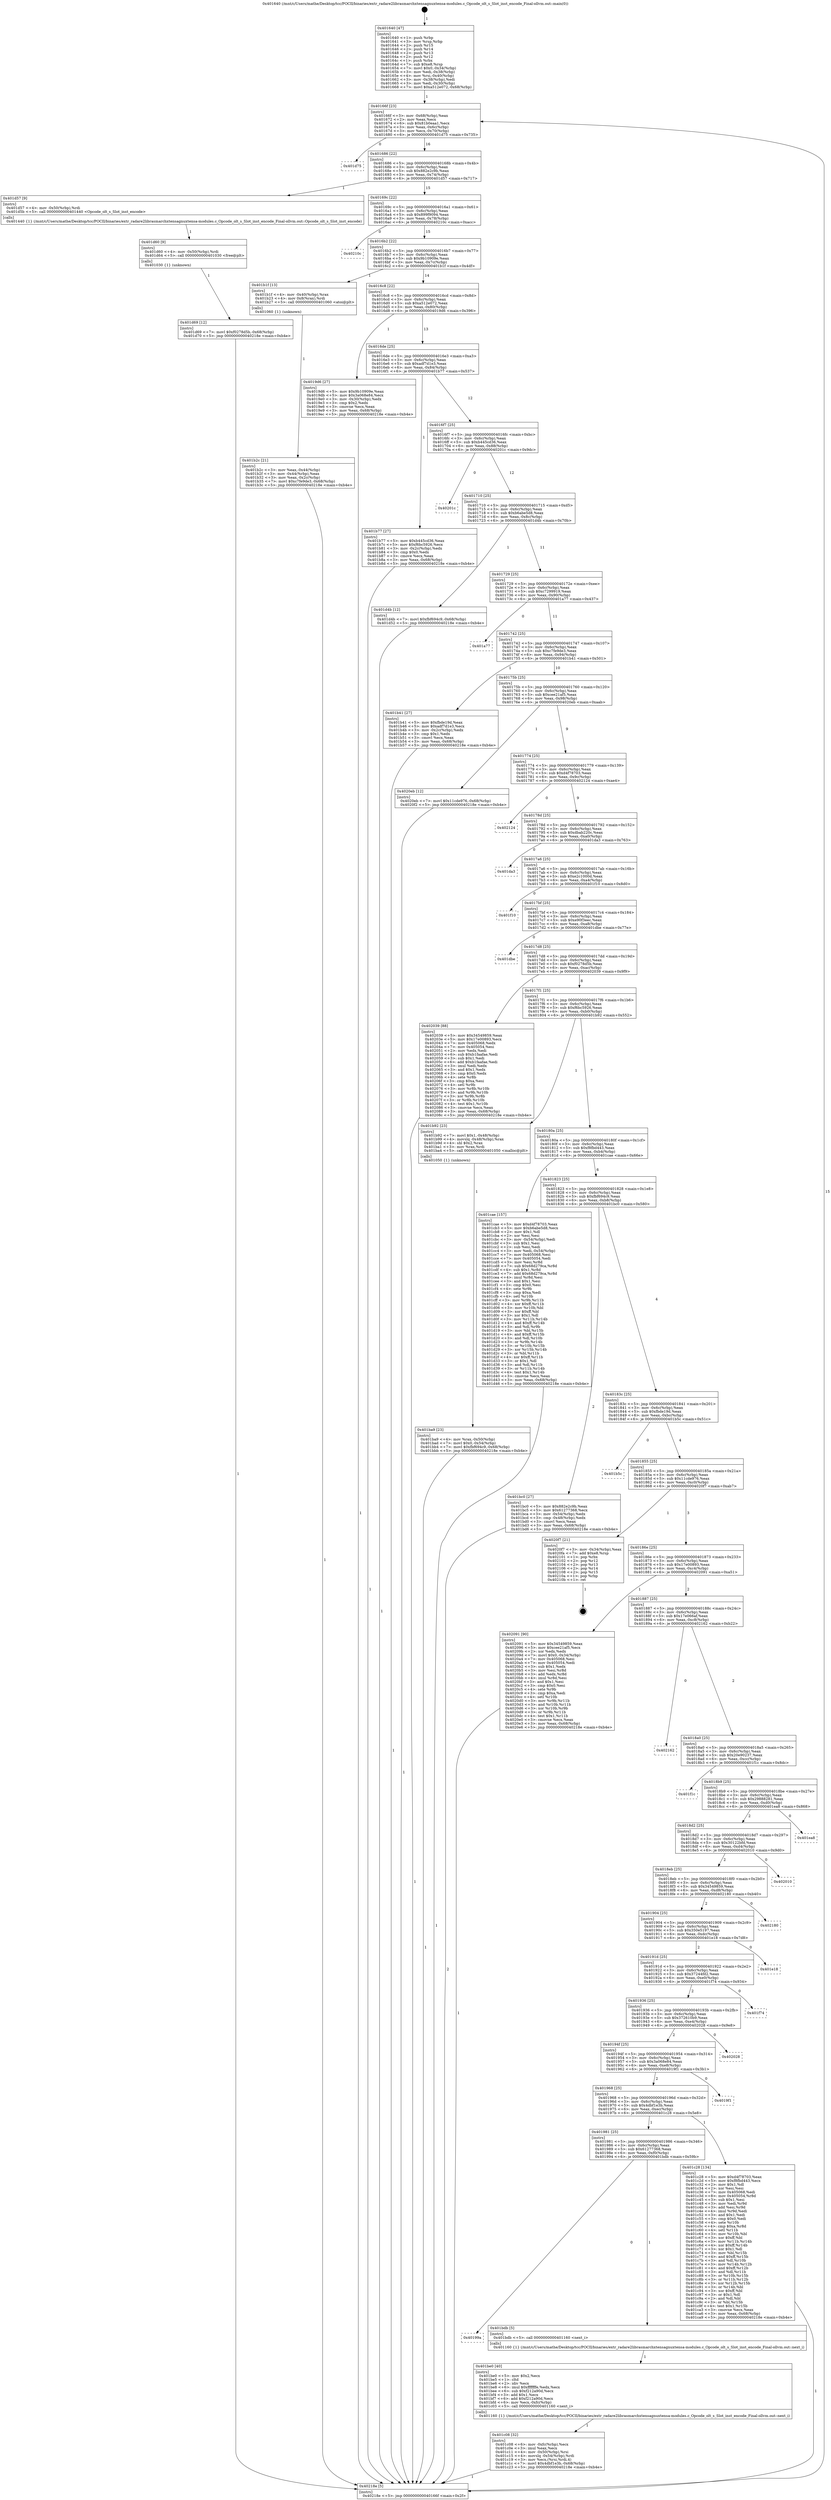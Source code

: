 digraph "0x401640" {
  label = "0x401640 (/mnt/c/Users/mathe/Desktop/tcc/POCII/binaries/extr_radare2librasmarchxtensagnuxtensa-modules.c_Opcode_olt_s_Slot_inst_encode_Final-ollvm.out::main(0))"
  labelloc = "t"
  node[shape=record]

  Entry [label="",width=0.3,height=0.3,shape=circle,fillcolor=black,style=filled]
  "0x40166f" [label="{
     0x40166f [23]\l
     | [instrs]\l
     &nbsp;&nbsp;0x40166f \<+3\>: mov -0x68(%rbp),%eax\l
     &nbsp;&nbsp;0x401672 \<+2\>: mov %eax,%ecx\l
     &nbsp;&nbsp;0x401674 \<+6\>: sub $0x81b0eaa1,%ecx\l
     &nbsp;&nbsp;0x40167a \<+3\>: mov %eax,-0x6c(%rbp)\l
     &nbsp;&nbsp;0x40167d \<+3\>: mov %ecx,-0x70(%rbp)\l
     &nbsp;&nbsp;0x401680 \<+6\>: je 0000000000401d75 \<main+0x735\>\l
  }"]
  "0x401d75" [label="{
     0x401d75\l
  }", style=dashed]
  "0x401686" [label="{
     0x401686 [22]\l
     | [instrs]\l
     &nbsp;&nbsp;0x401686 \<+5\>: jmp 000000000040168b \<main+0x4b\>\l
     &nbsp;&nbsp;0x40168b \<+3\>: mov -0x6c(%rbp),%eax\l
     &nbsp;&nbsp;0x40168e \<+5\>: sub $0x882e2c9b,%eax\l
     &nbsp;&nbsp;0x401693 \<+3\>: mov %eax,-0x74(%rbp)\l
     &nbsp;&nbsp;0x401696 \<+6\>: je 0000000000401d57 \<main+0x717\>\l
  }"]
  Exit [label="",width=0.3,height=0.3,shape=circle,fillcolor=black,style=filled,peripheries=2]
  "0x401d57" [label="{
     0x401d57 [9]\l
     | [instrs]\l
     &nbsp;&nbsp;0x401d57 \<+4\>: mov -0x50(%rbp),%rdi\l
     &nbsp;&nbsp;0x401d5b \<+5\>: call 0000000000401440 \<Opcode_olt_s_Slot_inst_encode\>\l
     | [calls]\l
     &nbsp;&nbsp;0x401440 \{1\} (/mnt/c/Users/mathe/Desktop/tcc/POCII/binaries/extr_radare2librasmarchxtensagnuxtensa-modules.c_Opcode_olt_s_Slot_inst_encode_Final-ollvm.out::Opcode_olt_s_Slot_inst_encode)\l
  }"]
  "0x40169c" [label="{
     0x40169c [22]\l
     | [instrs]\l
     &nbsp;&nbsp;0x40169c \<+5\>: jmp 00000000004016a1 \<main+0x61\>\l
     &nbsp;&nbsp;0x4016a1 \<+3\>: mov -0x6c(%rbp),%eax\l
     &nbsp;&nbsp;0x4016a4 \<+5\>: sub $0x899f9094,%eax\l
     &nbsp;&nbsp;0x4016a9 \<+3\>: mov %eax,-0x78(%rbp)\l
     &nbsp;&nbsp;0x4016ac \<+6\>: je 000000000040210c \<main+0xacc\>\l
  }"]
  "0x401d69" [label="{
     0x401d69 [12]\l
     | [instrs]\l
     &nbsp;&nbsp;0x401d69 \<+7\>: movl $0xf0278d5b,-0x68(%rbp)\l
     &nbsp;&nbsp;0x401d70 \<+5\>: jmp 000000000040218e \<main+0xb4e\>\l
  }"]
  "0x40210c" [label="{
     0x40210c\l
  }", style=dashed]
  "0x4016b2" [label="{
     0x4016b2 [22]\l
     | [instrs]\l
     &nbsp;&nbsp;0x4016b2 \<+5\>: jmp 00000000004016b7 \<main+0x77\>\l
     &nbsp;&nbsp;0x4016b7 \<+3\>: mov -0x6c(%rbp),%eax\l
     &nbsp;&nbsp;0x4016ba \<+5\>: sub $0x9b10909e,%eax\l
     &nbsp;&nbsp;0x4016bf \<+3\>: mov %eax,-0x7c(%rbp)\l
     &nbsp;&nbsp;0x4016c2 \<+6\>: je 0000000000401b1f \<main+0x4df\>\l
  }"]
  "0x401d60" [label="{
     0x401d60 [9]\l
     | [instrs]\l
     &nbsp;&nbsp;0x401d60 \<+4\>: mov -0x50(%rbp),%rdi\l
     &nbsp;&nbsp;0x401d64 \<+5\>: call 0000000000401030 \<free@plt\>\l
     | [calls]\l
     &nbsp;&nbsp;0x401030 \{1\} (unknown)\l
  }"]
  "0x401b1f" [label="{
     0x401b1f [13]\l
     | [instrs]\l
     &nbsp;&nbsp;0x401b1f \<+4\>: mov -0x40(%rbp),%rax\l
     &nbsp;&nbsp;0x401b23 \<+4\>: mov 0x8(%rax),%rdi\l
     &nbsp;&nbsp;0x401b27 \<+5\>: call 0000000000401060 \<atoi@plt\>\l
     | [calls]\l
     &nbsp;&nbsp;0x401060 \{1\} (unknown)\l
  }"]
  "0x4016c8" [label="{
     0x4016c8 [22]\l
     | [instrs]\l
     &nbsp;&nbsp;0x4016c8 \<+5\>: jmp 00000000004016cd \<main+0x8d\>\l
     &nbsp;&nbsp;0x4016cd \<+3\>: mov -0x6c(%rbp),%eax\l
     &nbsp;&nbsp;0x4016d0 \<+5\>: sub $0xa512e072,%eax\l
     &nbsp;&nbsp;0x4016d5 \<+3\>: mov %eax,-0x80(%rbp)\l
     &nbsp;&nbsp;0x4016d8 \<+6\>: je 00000000004019d6 \<main+0x396\>\l
  }"]
  "0x401c08" [label="{
     0x401c08 [32]\l
     | [instrs]\l
     &nbsp;&nbsp;0x401c08 \<+6\>: mov -0xfc(%rbp),%ecx\l
     &nbsp;&nbsp;0x401c0e \<+3\>: imul %eax,%ecx\l
     &nbsp;&nbsp;0x401c11 \<+4\>: mov -0x50(%rbp),%rsi\l
     &nbsp;&nbsp;0x401c15 \<+4\>: movslq -0x54(%rbp),%rdi\l
     &nbsp;&nbsp;0x401c19 \<+3\>: mov %ecx,(%rsi,%rdi,4)\l
     &nbsp;&nbsp;0x401c1c \<+7\>: movl $0x4dbf1e3b,-0x68(%rbp)\l
     &nbsp;&nbsp;0x401c23 \<+5\>: jmp 000000000040218e \<main+0xb4e\>\l
  }"]
  "0x4019d6" [label="{
     0x4019d6 [27]\l
     | [instrs]\l
     &nbsp;&nbsp;0x4019d6 \<+5\>: mov $0x9b10909e,%eax\l
     &nbsp;&nbsp;0x4019db \<+5\>: mov $0x3a068e84,%ecx\l
     &nbsp;&nbsp;0x4019e0 \<+3\>: mov -0x30(%rbp),%edx\l
     &nbsp;&nbsp;0x4019e3 \<+3\>: cmp $0x2,%edx\l
     &nbsp;&nbsp;0x4019e6 \<+3\>: cmovne %ecx,%eax\l
     &nbsp;&nbsp;0x4019e9 \<+3\>: mov %eax,-0x68(%rbp)\l
     &nbsp;&nbsp;0x4019ec \<+5\>: jmp 000000000040218e \<main+0xb4e\>\l
  }"]
  "0x4016de" [label="{
     0x4016de [25]\l
     | [instrs]\l
     &nbsp;&nbsp;0x4016de \<+5\>: jmp 00000000004016e3 \<main+0xa3\>\l
     &nbsp;&nbsp;0x4016e3 \<+3\>: mov -0x6c(%rbp),%eax\l
     &nbsp;&nbsp;0x4016e6 \<+5\>: sub $0xadf7d1e3,%eax\l
     &nbsp;&nbsp;0x4016eb \<+6\>: mov %eax,-0x84(%rbp)\l
     &nbsp;&nbsp;0x4016f1 \<+6\>: je 0000000000401b77 \<main+0x537\>\l
  }"]
  "0x40218e" [label="{
     0x40218e [5]\l
     | [instrs]\l
     &nbsp;&nbsp;0x40218e \<+5\>: jmp 000000000040166f \<main+0x2f\>\l
  }"]
  "0x401640" [label="{
     0x401640 [47]\l
     | [instrs]\l
     &nbsp;&nbsp;0x401640 \<+1\>: push %rbp\l
     &nbsp;&nbsp;0x401641 \<+3\>: mov %rsp,%rbp\l
     &nbsp;&nbsp;0x401644 \<+2\>: push %r15\l
     &nbsp;&nbsp;0x401646 \<+2\>: push %r14\l
     &nbsp;&nbsp;0x401648 \<+2\>: push %r13\l
     &nbsp;&nbsp;0x40164a \<+2\>: push %r12\l
     &nbsp;&nbsp;0x40164c \<+1\>: push %rbx\l
     &nbsp;&nbsp;0x40164d \<+7\>: sub $0xe8,%rsp\l
     &nbsp;&nbsp;0x401654 \<+7\>: movl $0x0,-0x34(%rbp)\l
     &nbsp;&nbsp;0x40165b \<+3\>: mov %edi,-0x38(%rbp)\l
     &nbsp;&nbsp;0x40165e \<+4\>: mov %rsi,-0x40(%rbp)\l
     &nbsp;&nbsp;0x401662 \<+3\>: mov -0x38(%rbp),%edi\l
     &nbsp;&nbsp;0x401665 \<+3\>: mov %edi,-0x30(%rbp)\l
     &nbsp;&nbsp;0x401668 \<+7\>: movl $0xa512e072,-0x68(%rbp)\l
  }"]
  "0x401b2c" [label="{
     0x401b2c [21]\l
     | [instrs]\l
     &nbsp;&nbsp;0x401b2c \<+3\>: mov %eax,-0x44(%rbp)\l
     &nbsp;&nbsp;0x401b2f \<+3\>: mov -0x44(%rbp),%eax\l
     &nbsp;&nbsp;0x401b32 \<+3\>: mov %eax,-0x2c(%rbp)\l
     &nbsp;&nbsp;0x401b35 \<+7\>: movl $0xc7fe9de3,-0x68(%rbp)\l
     &nbsp;&nbsp;0x401b3c \<+5\>: jmp 000000000040218e \<main+0xb4e\>\l
  }"]
  "0x401be0" [label="{
     0x401be0 [40]\l
     | [instrs]\l
     &nbsp;&nbsp;0x401be0 \<+5\>: mov $0x2,%ecx\l
     &nbsp;&nbsp;0x401be5 \<+1\>: cltd\l
     &nbsp;&nbsp;0x401be6 \<+2\>: idiv %ecx\l
     &nbsp;&nbsp;0x401be8 \<+6\>: imul $0xfffffffe,%edx,%ecx\l
     &nbsp;&nbsp;0x401bee \<+6\>: sub $0xf212a90d,%ecx\l
     &nbsp;&nbsp;0x401bf4 \<+3\>: add $0x1,%ecx\l
     &nbsp;&nbsp;0x401bf7 \<+6\>: add $0xf212a90d,%ecx\l
     &nbsp;&nbsp;0x401bfd \<+6\>: mov %ecx,-0xfc(%rbp)\l
     &nbsp;&nbsp;0x401c03 \<+5\>: call 0000000000401160 \<next_i\>\l
     | [calls]\l
     &nbsp;&nbsp;0x401160 \{1\} (/mnt/c/Users/mathe/Desktop/tcc/POCII/binaries/extr_radare2librasmarchxtensagnuxtensa-modules.c_Opcode_olt_s_Slot_inst_encode_Final-ollvm.out::next_i)\l
  }"]
  "0x401b77" [label="{
     0x401b77 [27]\l
     | [instrs]\l
     &nbsp;&nbsp;0x401b77 \<+5\>: mov $0xb445cd36,%eax\l
     &nbsp;&nbsp;0x401b7c \<+5\>: mov $0xf6bc5926,%ecx\l
     &nbsp;&nbsp;0x401b81 \<+3\>: mov -0x2c(%rbp),%edx\l
     &nbsp;&nbsp;0x401b84 \<+3\>: cmp $0x0,%edx\l
     &nbsp;&nbsp;0x401b87 \<+3\>: cmove %ecx,%eax\l
     &nbsp;&nbsp;0x401b8a \<+3\>: mov %eax,-0x68(%rbp)\l
     &nbsp;&nbsp;0x401b8d \<+5\>: jmp 000000000040218e \<main+0xb4e\>\l
  }"]
  "0x4016f7" [label="{
     0x4016f7 [25]\l
     | [instrs]\l
     &nbsp;&nbsp;0x4016f7 \<+5\>: jmp 00000000004016fc \<main+0xbc\>\l
     &nbsp;&nbsp;0x4016fc \<+3\>: mov -0x6c(%rbp),%eax\l
     &nbsp;&nbsp;0x4016ff \<+5\>: sub $0xb445cd36,%eax\l
     &nbsp;&nbsp;0x401704 \<+6\>: mov %eax,-0x88(%rbp)\l
     &nbsp;&nbsp;0x40170a \<+6\>: je 000000000040201c \<main+0x9dc\>\l
  }"]
  "0x40199a" [label="{
     0x40199a\l
  }", style=dashed]
  "0x40201c" [label="{
     0x40201c\l
  }", style=dashed]
  "0x401710" [label="{
     0x401710 [25]\l
     | [instrs]\l
     &nbsp;&nbsp;0x401710 \<+5\>: jmp 0000000000401715 \<main+0xd5\>\l
     &nbsp;&nbsp;0x401715 \<+3\>: mov -0x6c(%rbp),%eax\l
     &nbsp;&nbsp;0x401718 \<+5\>: sub $0xb6abe5d8,%eax\l
     &nbsp;&nbsp;0x40171d \<+6\>: mov %eax,-0x8c(%rbp)\l
     &nbsp;&nbsp;0x401723 \<+6\>: je 0000000000401d4b \<main+0x70b\>\l
  }"]
  "0x401bdb" [label="{
     0x401bdb [5]\l
     | [instrs]\l
     &nbsp;&nbsp;0x401bdb \<+5\>: call 0000000000401160 \<next_i\>\l
     | [calls]\l
     &nbsp;&nbsp;0x401160 \{1\} (/mnt/c/Users/mathe/Desktop/tcc/POCII/binaries/extr_radare2librasmarchxtensagnuxtensa-modules.c_Opcode_olt_s_Slot_inst_encode_Final-ollvm.out::next_i)\l
  }"]
  "0x401d4b" [label="{
     0x401d4b [12]\l
     | [instrs]\l
     &nbsp;&nbsp;0x401d4b \<+7\>: movl $0xfbf694c9,-0x68(%rbp)\l
     &nbsp;&nbsp;0x401d52 \<+5\>: jmp 000000000040218e \<main+0xb4e\>\l
  }"]
  "0x401729" [label="{
     0x401729 [25]\l
     | [instrs]\l
     &nbsp;&nbsp;0x401729 \<+5\>: jmp 000000000040172e \<main+0xee\>\l
     &nbsp;&nbsp;0x40172e \<+3\>: mov -0x6c(%rbp),%eax\l
     &nbsp;&nbsp;0x401731 \<+5\>: sub $0xc7299919,%eax\l
     &nbsp;&nbsp;0x401736 \<+6\>: mov %eax,-0x90(%rbp)\l
     &nbsp;&nbsp;0x40173c \<+6\>: je 0000000000401a77 \<main+0x437\>\l
  }"]
  "0x401981" [label="{
     0x401981 [25]\l
     | [instrs]\l
     &nbsp;&nbsp;0x401981 \<+5\>: jmp 0000000000401986 \<main+0x346\>\l
     &nbsp;&nbsp;0x401986 \<+3\>: mov -0x6c(%rbp),%eax\l
     &nbsp;&nbsp;0x401989 \<+5\>: sub $0x61277368,%eax\l
     &nbsp;&nbsp;0x40198e \<+6\>: mov %eax,-0xf0(%rbp)\l
     &nbsp;&nbsp;0x401994 \<+6\>: je 0000000000401bdb \<main+0x59b\>\l
  }"]
  "0x401a77" [label="{
     0x401a77\l
  }", style=dashed]
  "0x401742" [label="{
     0x401742 [25]\l
     | [instrs]\l
     &nbsp;&nbsp;0x401742 \<+5\>: jmp 0000000000401747 \<main+0x107\>\l
     &nbsp;&nbsp;0x401747 \<+3\>: mov -0x6c(%rbp),%eax\l
     &nbsp;&nbsp;0x40174a \<+5\>: sub $0xc7fe9de3,%eax\l
     &nbsp;&nbsp;0x40174f \<+6\>: mov %eax,-0x94(%rbp)\l
     &nbsp;&nbsp;0x401755 \<+6\>: je 0000000000401b41 \<main+0x501\>\l
  }"]
  "0x401c28" [label="{
     0x401c28 [134]\l
     | [instrs]\l
     &nbsp;&nbsp;0x401c28 \<+5\>: mov $0xd4f78703,%eax\l
     &nbsp;&nbsp;0x401c2d \<+5\>: mov $0xf8fbd443,%ecx\l
     &nbsp;&nbsp;0x401c32 \<+2\>: mov $0x1,%dl\l
     &nbsp;&nbsp;0x401c34 \<+2\>: xor %esi,%esi\l
     &nbsp;&nbsp;0x401c36 \<+7\>: mov 0x405068,%edi\l
     &nbsp;&nbsp;0x401c3d \<+8\>: mov 0x405054,%r8d\l
     &nbsp;&nbsp;0x401c45 \<+3\>: sub $0x1,%esi\l
     &nbsp;&nbsp;0x401c48 \<+3\>: mov %edi,%r9d\l
     &nbsp;&nbsp;0x401c4b \<+3\>: add %esi,%r9d\l
     &nbsp;&nbsp;0x401c4e \<+4\>: imul %r9d,%edi\l
     &nbsp;&nbsp;0x401c52 \<+3\>: and $0x1,%edi\l
     &nbsp;&nbsp;0x401c55 \<+3\>: cmp $0x0,%edi\l
     &nbsp;&nbsp;0x401c58 \<+4\>: sete %r10b\l
     &nbsp;&nbsp;0x401c5c \<+4\>: cmp $0xa,%r8d\l
     &nbsp;&nbsp;0x401c60 \<+4\>: setl %r11b\l
     &nbsp;&nbsp;0x401c64 \<+3\>: mov %r10b,%bl\l
     &nbsp;&nbsp;0x401c67 \<+3\>: xor $0xff,%bl\l
     &nbsp;&nbsp;0x401c6a \<+3\>: mov %r11b,%r14b\l
     &nbsp;&nbsp;0x401c6d \<+4\>: xor $0xff,%r14b\l
     &nbsp;&nbsp;0x401c71 \<+3\>: xor $0x1,%dl\l
     &nbsp;&nbsp;0x401c74 \<+3\>: mov %bl,%r15b\l
     &nbsp;&nbsp;0x401c77 \<+4\>: and $0xff,%r15b\l
     &nbsp;&nbsp;0x401c7b \<+3\>: and %dl,%r10b\l
     &nbsp;&nbsp;0x401c7e \<+3\>: mov %r14b,%r12b\l
     &nbsp;&nbsp;0x401c81 \<+4\>: and $0xff,%r12b\l
     &nbsp;&nbsp;0x401c85 \<+3\>: and %dl,%r11b\l
     &nbsp;&nbsp;0x401c88 \<+3\>: or %r10b,%r15b\l
     &nbsp;&nbsp;0x401c8b \<+3\>: or %r11b,%r12b\l
     &nbsp;&nbsp;0x401c8e \<+3\>: xor %r12b,%r15b\l
     &nbsp;&nbsp;0x401c91 \<+3\>: or %r14b,%bl\l
     &nbsp;&nbsp;0x401c94 \<+3\>: xor $0xff,%bl\l
     &nbsp;&nbsp;0x401c97 \<+3\>: or $0x1,%dl\l
     &nbsp;&nbsp;0x401c9a \<+2\>: and %dl,%bl\l
     &nbsp;&nbsp;0x401c9c \<+3\>: or %bl,%r15b\l
     &nbsp;&nbsp;0x401c9f \<+4\>: test $0x1,%r15b\l
     &nbsp;&nbsp;0x401ca3 \<+3\>: cmovne %ecx,%eax\l
     &nbsp;&nbsp;0x401ca6 \<+3\>: mov %eax,-0x68(%rbp)\l
     &nbsp;&nbsp;0x401ca9 \<+5\>: jmp 000000000040218e \<main+0xb4e\>\l
  }"]
  "0x401b41" [label="{
     0x401b41 [27]\l
     | [instrs]\l
     &nbsp;&nbsp;0x401b41 \<+5\>: mov $0xfbde19d,%eax\l
     &nbsp;&nbsp;0x401b46 \<+5\>: mov $0xadf7d1e3,%ecx\l
     &nbsp;&nbsp;0x401b4b \<+3\>: mov -0x2c(%rbp),%edx\l
     &nbsp;&nbsp;0x401b4e \<+3\>: cmp $0x1,%edx\l
     &nbsp;&nbsp;0x401b51 \<+3\>: cmovl %ecx,%eax\l
     &nbsp;&nbsp;0x401b54 \<+3\>: mov %eax,-0x68(%rbp)\l
     &nbsp;&nbsp;0x401b57 \<+5\>: jmp 000000000040218e \<main+0xb4e\>\l
  }"]
  "0x40175b" [label="{
     0x40175b [25]\l
     | [instrs]\l
     &nbsp;&nbsp;0x40175b \<+5\>: jmp 0000000000401760 \<main+0x120\>\l
     &nbsp;&nbsp;0x401760 \<+3\>: mov -0x6c(%rbp),%eax\l
     &nbsp;&nbsp;0x401763 \<+5\>: sub $0xcee21af5,%eax\l
     &nbsp;&nbsp;0x401768 \<+6\>: mov %eax,-0x98(%rbp)\l
     &nbsp;&nbsp;0x40176e \<+6\>: je 00000000004020eb \<main+0xaab\>\l
  }"]
  "0x401968" [label="{
     0x401968 [25]\l
     | [instrs]\l
     &nbsp;&nbsp;0x401968 \<+5\>: jmp 000000000040196d \<main+0x32d\>\l
     &nbsp;&nbsp;0x40196d \<+3\>: mov -0x6c(%rbp),%eax\l
     &nbsp;&nbsp;0x401970 \<+5\>: sub $0x4dbf1e3b,%eax\l
     &nbsp;&nbsp;0x401975 \<+6\>: mov %eax,-0xec(%rbp)\l
     &nbsp;&nbsp;0x40197b \<+6\>: je 0000000000401c28 \<main+0x5e8\>\l
  }"]
  "0x4020eb" [label="{
     0x4020eb [12]\l
     | [instrs]\l
     &nbsp;&nbsp;0x4020eb \<+7\>: movl $0x11cde976,-0x68(%rbp)\l
     &nbsp;&nbsp;0x4020f2 \<+5\>: jmp 000000000040218e \<main+0xb4e\>\l
  }"]
  "0x401774" [label="{
     0x401774 [25]\l
     | [instrs]\l
     &nbsp;&nbsp;0x401774 \<+5\>: jmp 0000000000401779 \<main+0x139\>\l
     &nbsp;&nbsp;0x401779 \<+3\>: mov -0x6c(%rbp),%eax\l
     &nbsp;&nbsp;0x40177c \<+5\>: sub $0xd4f78703,%eax\l
     &nbsp;&nbsp;0x401781 \<+6\>: mov %eax,-0x9c(%rbp)\l
     &nbsp;&nbsp;0x401787 \<+6\>: je 0000000000402124 \<main+0xae4\>\l
  }"]
  "0x4019f1" [label="{
     0x4019f1\l
  }", style=dashed]
  "0x402124" [label="{
     0x402124\l
  }", style=dashed]
  "0x40178d" [label="{
     0x40178d [25]\l
     | [instrs]\l
     &nbsp;&nbsp;0x40178d \<+5\>: jmp 0000000000401792 \<main+0x152\>\l
     &nbsp;&nbsp;0x401792 \<+3\>: mov -0x6c(%rbp),%eax\l
     &nbsp;&nbsp;0x401795 \<+5\>: sub $0xdbab220c,%eax\l
     &nbsp;&nbsp;0x40179a \<+6\>: mov %eax,-0xa0(%rbp)\l
     &nbsp;&nbsp;0x4017a0 \<+6\>: je 0000000000401da3 \<main+0x763\>\l
  }"]
  "0x40194f" [label="{
     0x40194f [25]\l
     | [instrs]\l
     &nbsp;&nbsp;0x40194f \<+5\>: jmp 0000000000401954 \<main+0x314\>\l
     &nbsp;&nbsp;0x401954 \<+3\>: mov -0x6c(%rbp),%eax\l
     &nbsp;&nbsp;0x401957 \<+5\>: sub $0x3a068e84,%eax\l
     &nbsp;&nbsp;0x40195c \<+6\>: mov %eax,-0xe8(%rbp)\l
     &nbsp;&nbsp;0x401962 \<+6\>: je 00000000004019f1 \<main+0x3b1\>\l
  }"]
  "0x401da3" [label="{
     0x401da3\l
  }", style=dashed]
  "0x4017a6" [label="{
     0x4017a6 [25]\l
     | [instrs]\l
     &nbsp;&nbsp;0x4017a6 \<+5\>: jmp 00000000004017ab \<main+0x16b\>\l
     &nbsp;&nbsp;0x4017ab \<+3\>: mov -0x6c(%rbp),%eax\l
     &nbsp;&nbsp;0x4017ae \<+5\>: sub $0xe2c1000d,%eax\l
     &nbsp;&nbsp;0x4017b3 \<+6\>: mov %eax,-0xa4(%rbp)\l
     &nbsp;&nbsp;0x4017b9 \<+6\>: je 0000000000401f10 \<main+0x8d0\>\l
  }"]
  "0x402028" [label="{
     0x402028\l
  }", style=dashed]
  "0x401f10" [label="{
     0x401f10\l
  }", style=dashed]
  "0x4017bf" [label="{
     0x4017bf [25]\l
     | [instrs]\l
     &nbsp;&nbsp;0x4017bf \<+5\>: jmp 00000000004017c4 \<main+0x184\>\l
     &nbsp;&nbsp;0x4017c4 \<+3\>: mov -0x6c(%rbp),%eax\l
     &nbsp;&nbsp;0x4017c7 \<+5\>: sub $0xe90f3eec,%eax\l
     &nbsp;&nbsp;0x4017cc \<+6\>: mov %eax,-0xa8(%rbp)\l
     &nbsp;&nbsp;0x4017d2 \<+6\>: je 0000000000401dbe \<main+0x77e\>\l
  }"]
  "0x401936" [label="{
     0x401936 [25]\l
     | [instrs]\l
     &nbsp;&nbsp;0x401936 \<+5\>: jmp 000000000040193b \<main+0x2fb\>\l
     &nbsp;&nbsp;0x40193b \<+3\>: mov -0x6c(%rbp),%eax\l
     &nbsp;&nbsp;0x40193e \<+5\>: sub $0x372610b9,%eax\l
     &nbsp;&nbsp;0x401943 \<+6\>: mov %eax,-0xe4(%rbp)\l
     &nbsp;&nbsp;0x401949 \<+6\>: je 0000000000402028 \<main+0x9e8\>\l
  }"]
  "0x401dbe" [label="{
     0x401dbe\l
  }", style=dashed]
  "0x4017d8" [label="{
     0x4017d8 [25]\l
     | [instrs]\l
     &nbsp;&nbsp;0x4017d8 \<+5\>: jmp 00000000004017dd \<main+0x19d\>\l
     &nbsp;&nbsp;0x4017dd \<+3\>: mov -0x6c(%rbp),%eax\l
     &nbsp;&nbsp;0x4017e0 \<+5\>: sub $0xf0278d5b,%eax\l
     &nbsp;&nbsp;0x4017e5 \<+6\>: mov %eax,-0xac(%rbp)\l
     &nbsp;&nbsp;0x4017eb \<+6\>: je 0000000000402039 \<main+0x9f9\>\l
  }"]
  "0x401f74" [label="{
     0x401f74\l
  }", style=dashed]
  "0x402039" [label="{
     0x402039 [88]\l
     | [instrs]\l
     &nbsp;&nbsp;0x402039 \<+5\>: mov $0x34549859,%eax\l
     &nbsp;&nbsp;0x40203e \<+5\>: mov $0x17e00893,%ecx\l
     &nbsp;&nbsp;0x402043 \<+7\>: mov 0x405068,%edx\l
     &nbsp;&nbsp;0x40204a \<+7\>: mov 0x405054,%esi\l
     &nbsp;&nbsp;0x402051 \<+2\>: mov %edx,%edi\l
     &nbsp;&nbsp;0x402053 \<+6\>: sub $0xb1faafae,%edi\l
     &nbsp;&nbsp;0x402059 \<+3\>: sub $0x1,%edi\l
     &nbsp;&nbsp;0x40205c \<+6\>: add $0xb1faafae,%edi\l
     &nbsp;&nbsp;0x402062 \<+3\>: imul %edi,%edx\l
     &nbsp;&nbsp;0x402065 \<+3\>: and $0x1,%edx\l
     &nbsp;&nbsp;0x402068 \<+3\>: cmp $0x0,%edx\l
     &nbsp;&nbsp;0x40206b \<+4\>: sete %r8b\l
     &nbsp;&nbsp;0x40206f \<+3\>: cmp $0xa,%esi\l
     &nbsp;&nbsp;0x402072 \<+4\>: setl %r9b\l
     &nbsp;&nbsp;0x402076 \<+3\>: mov %r8b,%r10b\l
     &nbsp;&nbsp;0x402079 \<+3\>: and %r9b,%r10b\l
     &nbsp;&nbsp;0x40207c \<+3\>: xor %r9b,%r8b\l
     &nbsp;&nbsp;0x40207f \<+3\>: or %r8b,%r10b\l
     &nbsp;&nbsp;0x402082 \<+4\>: test $0x1,%r10b\l
     &nbsp;&nbsp;0x402086 \<+3\>: cmovne %ecx,%eax\l
     &nbsp;&nbsp;0x402089 \<+3\>: mov %eax,-0x68(%rbp)\l
     &nbsp;&nbsp;0x40208c \<+5\>: jmp 000000000040218e \<main+0xb4e\>\l
  }"]
  "0x4017f1" [label="{
     0x4017f1 [25]\l
     | [instrs]\l
     &nbsp;&nbsp;0x4017f1 \<+5\>: jmp 00000000004017f6 \<main+0x1b6\>\l
     &nbsp;&nbsp;0x4017f6 \<+3\>: mov -0x6c(%rbp),%eax\l
     &nbsp;&nbsp;0x4017f9 \<+5\>: sub $0xf6bc5926,%eax\l
     &nbsp;&nbsp;0x4017fe \<+6\>: mov %eax,-0xb0(%rbp)\l
     &nbsp;&nbsp;0x401804 \<+6\>: je 0000000000401b92 \<main+0x552\>\l
  }"]
  "0x40191d" [label="{
     0x40191d [25]\l
     | [instrs]\l
     &nbsp;&nbsp;0x40191d \<+5\>: jmp 0000000000401922 \<main+0x2e2\>\l
     &nbsp;&nbsp;0x401922 \<+3\>: mov -0x6c(%rbp),%eax\l
     &nbsp;&nbsp;0x401925 \<+5\>: sub $0x37244fd2,%eax\l
     &nbsp;&nbsp;0x40192a \<+6\>: mov %eax,-0xe0(%rbp)\l
     &nbsp;&nbsp;0x401930 \<+6\>: je 0000000000401f74 \<main+0x934\>\l
  }"]
  "0x401b92" [label="{
     0x401b92 [23]\l
     | [instrs]\l
     &nbsp;&nbsp;0x401b92 \<+7\>: movl $0x1,-0x48(%rbp)\l
     &nbsp;&nbsp;0x401b99 \<+4\>: movslq -0x48(%rbp),%rax\l
     &nbsp;&nbsp;0x401b9d \<+4\>: shl $0x2,%rax\l
     &nbsp;&nbsp;0x401ba1 \<+3\>: mov %rax,%rdi\l
     &nbsp;&nbsp;0x401ba4 \<+5\>: call 0000000000401050 \<malloc@plt\>\l
     | [calls]\l
     &nbsp;&nbsp;0x401050 \{1\} (unknown)\l
  }"]
  "0x40180a" [label="{
     0x40180a [25]\l
     | [instrs]\l
     &nbsp;&nbsp;0x40180a \<+5\>: jmp 000000000040180f \<main+0x1cf\>\l
     &nbsp;&nbsp;0x40180f \<+3\>: mov -0x6c(%rbp),%eax\l
     &nbsp;&nbsp;0x401812 \<+5\>: sub $0xf8fbd443,%eax\l
     &nbsp;&nbsp;0x401817 \<+6\>: mov %eax,-0xb4(%rbp)\l
     &nbsp;&nbsp;0x40181d \<+6\>: je 0000000000401cae \<main+0x66e\>\l
  }"]
  "0x401ba9" [label="{
     0x401ba9 [23]\l
     | [instrs]\l
     &nbsp;&nbsp;0x401ba9 \<+4\>: mov %rax,-0x50(%rbp)\l
     &nbsp;&nbsp;0x401bad \<+7\>: movl $0x0,-0x54(%rbp)\l
     &nbsp;&nbsp;0x401bb4 \<+7\>: movl $0xfbf694c9,-0x68(%rbp)\l
     &nbsp;&nbsp;0x401bbb \<+5\>: jmp 000000000040218e \<main+0xb4e\>\l
  }"]
  "0x401e18" [label="{
     0x401e18\l
  }", style=dashed]
  "0x401cae" [label="{
     0x401cae [157]\l
     | [instrs]\l
     &nbsp;&nbsp;0x401cae \<+5\>: mov $0xd4f78703,%eax\l
     &nbsp;&nbsp;0x401cb3 \<+5\>: mov $0xb6abe5d8,%ecx\l
     &nbsp;&nbsp;0x401cb8 \<+2\>: mov $0x1,%dl\l
     &nbsp;&nbsp;0x401cba \<+2\>: xor %esi,%esi\l
     &nbsp;&nbsp;0x401cbc \<+3\>: mov -0x54(%rbp),%edi\l
     &nbsp;&nbsp;0x401cbf \<+3\>: sub $0x1,%esi\l
     &nbsp;&nbsp;0x401cc2 \<+2\>: sub %esi,%edi\l
     &nbsp;&nbsp;0x401cc4 \<+3\>: mov %edi,-0x54(%rbp)\l
     &nbsp;&nbsp;0x401cc7 \<+7\>: mov 0x405068,%esi\l
     &nbsp;&nbsp;0x401cce \<+7\>: mov 0x405054,%edi\l
     &nbsp;&nbsp;0x401cd5 \<+3\>: mov %esi,%r8d\l
     &nbsp;&nbsp;0x401cd8 \<+7\>: sub $0x68d279ca,%r8d\l
     &nbsp;&nbsp;0x401cdf \<+4\>: sub $0x1,%r8d\l
     &nbsp;&nbsp;0x401ce3 \<+7\>: add $0x68d279ca,%r8d\l
     &nbsp;&nbsp;0x401cea \<+4\>: imul %r8d,%esi\l
     &nbsp;&nbsp;0x401cee \<+3\>: and $0x1,%esi\l
     &nbsp;&nbsp;0x401cf1 \<+3\>: cmp $0x0,%esi\l
     &nbsp;&nbsp;0x401cf4 \<+4\>: sete %r9b\l
     &nbsp;&nbsp;0x401cf8 \<+3\>: cmp $0xa,%edi\l
     &nbsp;&nbsp;0x401cfb \<+4\>: setl %r10b\l
     &nbsp;&nbsp;0x401cff \<+3\>: mov %r9b,%r11b\l
     &nbsp;&nbsp;0x401d02 \<+4\>: xor $0xff,%r11b\l
     &nbsp;&nbsp;0x401d06 \<+3\>: mov %r10b,%bl\l
     &nbsp;&nbsp;0x401d09 \<+3\>: xor $0xff,%bl\l
     &nbsp;&nbsp;0x401d0c \<+3\>: xor $0x1,%dl\l
     &nbsp;&nbsp;0x401d0f \<+3\>: mov %r11b,%r14b\l
     &nbsp;&nbsp;0x401d12 \<+4\>: and $0xff,%r14b\l
     &nbsp;&nbsp;0x401d16 \<+3\>: and %dl,%r9b\l
     &nbsp;&nbsp;0x401d19 \<+3\>: mov %bl,%r15b\l
     &nbsp;&nbsp;0x401d1c \<+4\>: and $0xff,%r15b\l
     &nbsp;&nbsp;0x401d20 \<+3\>: and %dl,%r10b\l
     &nbsp;&nbsp;0x401d23 \<+3\>: or %r9b,%r14b\l
     &nbsp;&nbsp;0x401d26 \<+3\>: or %r10b,%r15b\l
     &nbsp;&nbsp;0x401d29 \<+3\>: xor %r15b,%r14b\l
     &nbsp;&nbsp;0x401d2c \<+3\>: or %bl,%r11b\l
     &nbsp;&nbsp;0x401d2f \<+4\>: xor $0xff,%r11b\l
     &nbsp;&nbsp;0x401d33 \<+3\>: or $0x1,%dl\l
     &nbsp;&nbsp;0x401d36 \<+3\>: and %dl,%r11b\l
     &nbsp;&nbsp;0x401d39 \<+3\>: or %r11b,%r14b\l
     &nbsp;&nbsp;0x401d3c \<+4\>: test $0x1,%r14b\l
     &nbsp;&nbsp;0x401d40 \<+3\>: cmovne %ecx,%eax\l
     &nbsp;&nbsp;0x401d43 \<+3\>: mov %eax,-0x68(%rbp)\l
     &nbsp;&nbsp;0x401d46 \<+5\>: jmp 000000000040218e \<main+0xb4e\>\l
  }"]
  "0x401823" [label="{
     0x401823 [25]\l
     | [instrs]\l
     &nbsp;&nbsp;0x401823 \<+5\>: jmp 0000000000401828 \<main+0x1e8\>\l
     &nbsp;&nbsp;0x401828 \<+3\>: mov -0x6c(%rbp),%eax\l
     &nbsp;&nbsp;0x40182b \<+5\>: sub $0xfbf694c9,%eax\l
     &nbsp;&nbsp;0x401830 \<+6\>: mov %eax,-0xb8(%rbp)\l
     &nbsp;&nbsp;0x401836 \<+6\>: je 0000000000401bc0 \<main+0x580\>\l
  }"]
  "0x401904" [label="{
     0x401904 [25]\l
     | [instrs]\l
     &nbsp;&nbsp;0x401904 \<+5\>: jmp 0000000000401909 \<main+0x2c9\>\l
     &nbsp;&nbsp;0x401909 \<+3\>: mov -0x6c(%rbp),%eax\l
     &nbsp;&nbsp;0x40190c \<+5\>: sub $0x350e5197,%eax\l
     &nbsp;&nbsp;0x401911 \<+6\>: mov %eax,-0xdc(%rbp)\l
     &nbsp;&nbsp;0x401917 \<+6\>: je 0000000000401e18 \<main+0x7d8\>\l
  }"]
  "0x401bc0" [label="{
     0x401bc0 [27]\l
     | [instrs]\l
     &nbsp;&nbsp;0x401bc0 \<+5\>: mov $0x882e2c9b,%eax\l
     &nbsp;&nbsp;0x401bc5 \<+5\>: mov $0x61277368,%ecx\l
     &nbsp;&nbsp;0x401bca \<+3\>: mov -0x54(%rbp),%edx\l
     &nbsp;&nbsp;0x401bcd \<+3\>: cmp -0x48(%rbp),%edx\l
     &nbsp;&nbsp;0x401bd0 \<+3\>: cmovl %ecx,%eax\l
     &nbsp;&nbsp;0x401bd3 \<+3\>: mov %eax,-0x68(%rbp)\l
     &nbsp;&nbsp;0x401bd6 \<+5\>: jmp 000000000040218e \<main+0xb4e\>\l
  }"]
  "0x40183c" [label="{
     0x40183c [25]\l
     | [instrs]\l
     &nbsp;&nbsp;0x40183c \<+5\>: jmp 0000000000401841 \<main+0x201\>\l
     &nbsp;&nbsp;0x401841 \<+3\>: mov -0x6c(%rbp),%eax\l
     &nbsp;&nbsp;0x401844 \<+5\>: sub $0xfbde19d,%eax\l
     &nbsp;&nbsp;0x401849 \<+6\>: mov %eax,-0xbc(%rbp)\l
     &nbsp;&nbsp;0x40184f \<+6\>: je 0000000000401b5c \<main+0x51c\>\l
  }"]
  "0x402180" [label="{
     0x402180\l
  }", style=dashed]
  "0x401b5c" [label="{
     0x401b5c\l
  }", style=dashed]
  "0x401855" [label="{
     0x401855 [25]\l
     | [instrs]\l
     &nbsp;&nbsp;0x401855 \<+5\>: jmp 000000000040185a \<main+0x21a\>\l
     &nbsp;&nbsp;0x40185a \<+3\>: mov -0x6c(%rbp),%eax\l
     &nbsp;&nbsp;0x40185d \<+5\>: sub $0x11cde976,%eax\l
     &nbsp;&nbsp;0x401862 \<+6\>: mov %eax,-0xc0(%rbp)\l
     &nbsp;&nbsp;0x401868 \<+6\>: je 00000000004020f7 \<main+0xab7\>\l
  }"]
  "0x4018eb" [label="{
     0x4018eb [25]\l
     | [instrs]\l
     &nbsp;&nbsp;0x4018eb \<+5\>: jmp 00000000004018f0 \<main+0x2b0\>\l
     &nbsp;&nbsp;0x4018f0 \<+3\>: mov -0x6c(%rbp),%eax\l
     &nbsp;&nbsp;0x4018f3 \<+5\>: sub $0x34549859,%eax\l
     &nbsp;&nbsp;0x4018f8 \<+6\>: mov %eax,-0xd8(%rbp)\l
     &nbsp;&nbsp;0x4018fe \<+6\>: je 0000000000402180 \<main+0xb40\>\l
  }"]
  "0x4020f7" [label="{
     0x4020f7 [21]\l
     | [instrs]\l
     &nbsp;&nbsp;0x4020f7 \<+3\>: mov -0x34(%rbp),%eax\l
     &nbsp;&nbsp;0x4020fa \<+7\>: add $0xe8,%rsp\l
     &nbsp;&nbsp;0x402101 \<+1\>: pop %rbx\l
     &nbsp;&nbsp;0x402102 \<+2\>: pop %r12\l
     &nbsp;&nbsp;0x402104 \<+2\>: pop %r13\l
     &nbsp;&nbsp;0x402106 \<+2\>: pop %r14\l
     &nbsp;&nbsp;0x402108 \<+2\>: pop %r15\l
     &nbsp;&nbsp;0x40210a \<+1\>: pop %rbp\l
     &nbsp;&nbsp;0x40210b \<+1\>: ret\l
  }"]
  "0x40186e" [label="{
     0x40186e [25]\l
     | [instrs]\l
     &nbsp;&nbsp;0x40186e \<+5\>: jmp 0000000000401873 \<main+0x233\>\l
     &nbsp;&nbsp;0x401873 \<+3\>: mov -0x6c(%rbp),%eax\l
     &nbsp;&nbsp;0x401876 \<+5\>: sub $0x17e00893,%eax\l
     &nbsp;&nbsp;0x40187b \<+6\>: mov %eax,-0xc4(%rbp)\l
     &nbsp;&nbsp;0x401881 \<+6\>: je 0000000000402091 \<main+0xa51\>\l
  }"]
  "0x402010" [label="{
     0x402010\l
  }", style=dashed]
  "0x402091" [label="{
     0x402091 [90]\l
     | [instrs]\l
     &nbsp;&nbsp;0x402091 \<+5\>: mov $0x34549859,%eax\l
     &nbsp;&nbsp;0x402096 \<+5\>: mov $0xcee21af5,%ecx\l
     &nbsp;&nbsp;0x40209b \<+2\>: xor %edx,%edx\l
     &nbsp;&nbsp;0x40209d \<+7\>: movl $0x0,-0x34(%rbp)\l
     &nbsp;&nbsp;0x4020a4 \<+7\>: mov 0x405068,%esi\l
     &nbsp;&nbsp;0x4020ab \<+7\>: mov 0x405054,%edi\l
     &nbsp;&nbsp;0x4020b2 \<+3\>: sub $0x1,%edx\l
     &nbsp;&nbsp;0x4020b5 \<+3\>: mov %esi,%r8d\l
     &nbsp;&nbsp;0x4020b8 \<+3\>: add %edx,%r8d\l
     &nbsp;&nbsp;0x4020bb \<+4\>: imul %r8d,%esi\l
     &nbsp;&nbsp;0x4020bf \<+3\>: and $0x1,%esi\l
     &nbsp;&nbsp;0x4020c2 \<+3\>: cmp $0x0,%esi\l
     &nbsp;&nbsp;0x4020c5 \<+4\>: sete %r9b\l
     &nbsp;&nbsp;0x4020c9 \<+3\>: cmp $0xa,%edi\l
     &nbsp;&nbsp;0x4020cc \<+4\>: setl %r10b\l
     &nbsp;&nbsp;0x4020d0 \<+3\>: mov %r9b,%r11b\l
     &nbsp;&nbsp;0x4020d3 \<+3\>: and %r10b,%r11b\l
     &nbsp;&nbsp;0x4020d6 \<+3\>: xor %r10b,%r9b\l
     &nbsp;&nbsp;0x4020d9 \<+3\>: or %r9b,%r11b\l
     &nbsp;&nbsp;0x4020dc \<+4\>: test $0x1,%r11b\l
     &nbsp;&nbsp;0x4020e0 \<+3\>: cmovne %ecx,%eax\l
     &nbsp;&nbsp;0x4020e3 \<+3\>: mov %eax,-0x68(%rbp)\l
     &nbsp;&nbsp;0x4020e6 \<+5\>: jmp 000000000040218e \<main+0xb4e\>\l
  }"]
  "0x401887" [label="{
     0x401887 [25]\l
     | [instrs]\l
     &nbsp;&nbsp;0x401887 \<+5\>: jmp 000000000040188c \<main+0x24c\>\l
     &nbsp;&nbsp;0x40188c \<+3\>: mov -0x6c(%rbp),%eax\l
     &nbsp;&nbsp;0x40188f \<+5\>: sub $0x17e066af,%eax\l
     &nbsp;&nbsp;0x401894 \<+6\>: mov %eax,-0xc8(%rbp)\l
     &nbsp;&nbsp;0x40189a \<+6\>: je 0000000000402162 \<main+0xb22\>\l
  }"]
  "0x4018d2" [label="{
     0x4018d2 [25]\l
     | [instrs]\l
     &nbsp;&nbsp;0x4018d2 \<+5\>: jmp 00000000004018d7 \<main+0x297\>\l
     &nbsp;&nbsp;0x4018d7 \<+3\>: mov -0x6c(%rbp),%eax\l
     &nbsp;&nbsp;0x4018da \<+5\>: sub $0x30122bfd,%eax\l
     &nbsp;&nbsp;0x4018df \<+6\>: mov %eax,-0xd4(%rbp)\l
     &nbsp;&nbsp;0x4018e5 \<+6\>: je 0000000000402010 \<main+0x9d0\>\l
  }"]
  "0x402162" [label="{
     0x402162\l
  }", style=dashed]
  "0x4018a0" [label="{
     0x4018a0 [25]\l
     | [instrs]\l
     &nbsp;&nbsp;0x4018a0 \<+5\>: jmp 00000000004018a5 \<main+0x265\>\l
     &nbsp;&nbsp;0x4018a5 \<+3\>: mov -0x6c(%rbp),%eax\l
     &nbsp;&nbsp;0x4018a8 \<+5\>: sub $0x20e90237,%eax\l
     &nbsp;&nbsp;0x4018ad \<+6\>: mov %eax,-0xcc(%rbp)\l
     &nbsp;&nbsp;0x4018b3 \<+6\>: je 0000000000401f1c \<main+0x8dc\>\l
  }"]
  "0x401ea8" [label="{
     0x401ea8\l
  }", style=dashed]
  "0x401f1c" [label="{
     0x401f1c\l
  }", style=dashed]
  "0x4018b9" [label="{
     0x4018b9 [25]\l
     | [instrs]\l
     &nbsp;&nbsp;0x4018b9 \<+5\>: jmp 00000000004018be \<main+0x27e\>\l
     &nbsp;&nbsp;0x4018be \<+3\>: mov -0x6c(%rbp),%eax\l
     &nbsp;&nbsp;0x4018c1 \<+5\>: sub $0x29888281,%eax\l
     &nbsp;&nbsp;0x4018c6 \<+6\>: mov %eax,-0xd0(%rbp)\l
     &nbsp;&nbsp;0x4018cc \<+6\>: je 0000000000401ea8 \<main+0x868\>\l
  }"]
  Entry -> "0x401640" [label=" 1"]
  "0x40166f" -> "0x401d75" [label=" 0"]
  "0x40166f" -> "0x401686" [label=" 16"]
  "0x4020f7" -> Exit [label=" 1"]
  "0x401686" -> "0x401d57" [label=" 1"]
  "0x401686" -> "0x40169c" [label=" 15"]
  "0x4020eb" -> "0x40218e" [label=" 1"]
  "0x40169c" -> "0x40210c" [label=" 0"]
  "0x40169c" -> "0x4016b2" [label=" 15"]
  "0x402091" -> "0x40218e" [label=" 1"]
  "0x4016b2" -> "0x401b1f" [label=" 1"]
  "0x4016b2" -> "0x4016c8" [label=" 14"]
  "0x402039" -> "0x40218e" [label=" 1"]
  "0x4016c8" -> "0x4019d6" [label=" 1"]
  "0x4016c8" -> "0x4016de" [label=" 13"]
  "0x4019d6" -> "0x40218e" [label=" 1"]
  "0x401640" -> "0x40166f" [label=" 1"]
  "0x40218e" -> "0x40166f" [label=" 15"]
  "0x401b1f" -> "0x401b2c" [label=" 1"]
  "0x401b2c" -> "0x40218e" [label=" 1"]
  "0x401d69" -> "0x40218e" [label=" 1"]
  "0x4016de" -> "0x401b77" [label=" 1"]
  "0x4016de" -> "0x4016f7" [label=" 12"]
  "0x401d60" -> "0x401d69" [label=" 1"]
  "0x4016f7" -> "0x40201c" [label=" 0"]
  "0x4016f7" -> "0x401710" [label=" 12"]
  "0x401d57" -> "0x401d60" [label=" 1"]
  "0x401710" -> "0x401d4b" [label=" 1"]
  "0x401710" -> "0x401729" [label=" 11"]
  "0x401d4b" -> "0x40218e" [label=" 1"]
  "0x401729" -> "0x401a77" [label=" 0"]
  "0x401729" -> "0x401742" [label=" 11"]
  "0x401c28" -> "0x40218e" [label=" 1"]
  "0x401742" -> "0x401b41" [label=" 1"]
  "0x401742" -> "0x40175b" [label=" 10"]
  "0x401b41" -> "0x40218e" [label=" 1"]
  "0x401b77" -> "0x40218e" [label=" 1"]
  "0x401c08" -> "0x40218e" [label=" 1"]
  "0x40175b" -> "0x4020eb" [label=" 1"]
  "0x40175b" -> "0x401774" [label=" 9"]
  "0x401bdb" -> "0x401be0" [label=" 1"]
  "0x401774" -> "0x402124" [label=" 0"]
  "0x401774" -> "0x40178d" [label=" 9"]
  "0x401981" -> "0x40199a" [label=" 0"]
  "0x40178d" -> "0x401da3" [label=" 0"]
  "0x40178d" -> "0x4017a6" [label=" 9"]
  "0x401cae" -> "0x40218e" [label=" 1"]
  "0x4017a6" -> "0x401f10" [label=" 0"]
  "0x4017a6" -> "0x4017bf" [label=" 9"]
  "0x401968" -> "0x401981" [label=" 1"]
  "0x4017bf" -> "0x401dbe" [label=" 0"]
  "0x4017bf" -> "0x4017d8" [label=" 9"]
  "0x401be0" -> "0x401c08" [label=" 1"]
  "0x4017d8" -> "0x402039" [label=" 1"]
  "0x4017d8" -> "0x4017f1" [label=" 8"]
  "0x40194f" -> "0x401968" [label=" 2"]
  "0x4017f1" -> "0x401b92" [label=" 1"]
  "0x4017f1" -> "0x40180a" [label=" 7"]
  "0x401b92" -> "0x401ba9" [label=" 1"]
  "0x401ba9" -> "0x40218e" [label=" 1"]
  "0x401981" -> "0x401bdb" [label=" 1"]
  "0x40180a" -> "0x401cae" [label=" 1"]
  "0x40180a" -> "0x401823" [label=" 6"]
  "0x401936" -> "0x40194f" [label=" 2"]
  "0x401823" -> "0x401bc0" [label=" 2"]
  "0x401823" -> "0x40183c" [label=" 4"]
  "0x401bc0" -> "0x40218e" [label=" 2"]
  "0x401968" -> "0x401c28" [label=" 1"]
  "0x40183c" -> "0x401b5c" [label=" 0"]
  "0x40183c" -> "0x401855" [label=" 4"]
  "0x40191d" -> "0x401936" [label=" 2"]
  "0x401855" -> "0x4020f7" [label=" 1"]
  "0x401855" -> "0x40186e" [label=" 3"]
  "0x40194f" -> "0x4019f1" [label=" 0"]
  "0x40186e" -> "0x402091" [label=" 1"]
  "0x40186e" -> "0x401887" [label=" 2"]
  "0x401904" -> "0x40191d" [label=" 2"]
  "0x401887" -> "0x402162" [label=" 0"]
  "0x401887" -> "0x4018a0" [label=" 2"]
  "0x401936" -> "0x402028" [label=" 0"]
  "0x4018a0" -> "0x401f1c" [label=" 0"]
  "0x4018a0" -> "0x4018b9" [label=" 2"]
  "0x4018eb" -> "0x401904" [label=" 2"]
  "0x4018b9" -> "0x401ea8" [label=" 0"]
  "0x4018b9" -> "0x4018d2" [label=" 2"]
  "0x401904" -> "0x401e18" [label=" 0"]
  "0x4018d2" -> "0x402010" [label=" 0"]
  "0x4018d2" -> "0x4018eb" [label=" 2"]
  "0x40191d" -> "0x401f74" [label=" 0"]
  "0x4018eb" -> "0x402180" [label=" 0"]
}
